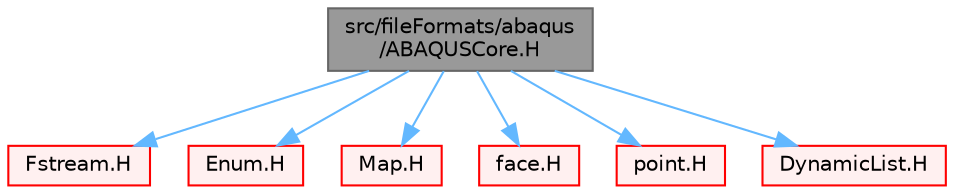 digraph "src/fileFormats/abaqus/ABAQUSCore.H"
{
 // LATEX_PDF_SIZE
  bgcolor="transparent";
  edge [fontname=Helvetica,fontsize=10,labelfontname=Helvetica,labelfontsize=10];
  node [fontname=Helvetica,fontsize=10,shape=box,height=0.2,width=0.4];
  Node1 [id="Node000001",label="src/fileFormats/abaqus\l/ABAQUSCore.H",height=0.2,width=0.4,color="gray40", fillcolor="grey60", style="filled", fontcolor="black",tooltip=" "];
  Node1 -> Node2 [id="edge1_Node000001_Node000002",color="steelblue1",style="solid",tooltip=" "];
  Node2 [id="Node000002",label="Fstream.H",height=0.2,width=0.4,color="red", fillcolor="#FFF0F0", style="filled",URL="$Fstream_8H.html",tooltip=" "];
  Node1 -> Node102 [id="edge2_Node000001_Node000102",color="steelblue1",style="solid",tooltip=" "];
  Node102 [id="Node000102",label="Enum.H",height=0.2,width=0.4,color="red", fillcolor="#FFF0F0", style="filled",URL="$Enum_8H.html",tooltip=" "];
  Node1 -> Node127 [id="edge3_Node000001_Node000127",color="steelblue1",style="solid",tooltip=" "];
  Node127 [id="Node000127",label="Map.H",height=0.2,width=0.4,color="red", fillcolor="#FFF0F0", style="filled",URL="$Map_8H.html",tooltip=" "];
  Node1 -> Node128 [id="edge4_Node000001_Node000128",color="steelblue1",style="solid",tooltip=" "];
  Node128 [id="Node000128",label="face.H",height=0.2,width=0.4,color="red", fillcolor="#FFF0F0", style="filled",URL="$face_8H.html",tooltip=" "];
  Node1 -> Node130 [id="edge5_Node000001_Node000130",color="steelblue1",style="solid",tooltip=" "];
  Node130 [id="Node000130",label="point.H",height=0.2,width=0.4,color="red", fillcolor="#FFF0F0", style="filled",URL="$point_8H.html",tooltip=" "];
  Node1 -> Node150 [id="edge6_Node000001_Node000150",color="steelblue1",style="solid",tooltip=" "];
  Node150 [id="Node000150",label="DynamicList.H",height=0.2,width=0.4,color="red", fillcolor="#FFF0F0", style="filled",URL="$DynamicList_8H.html",tooltip=" "];
}
